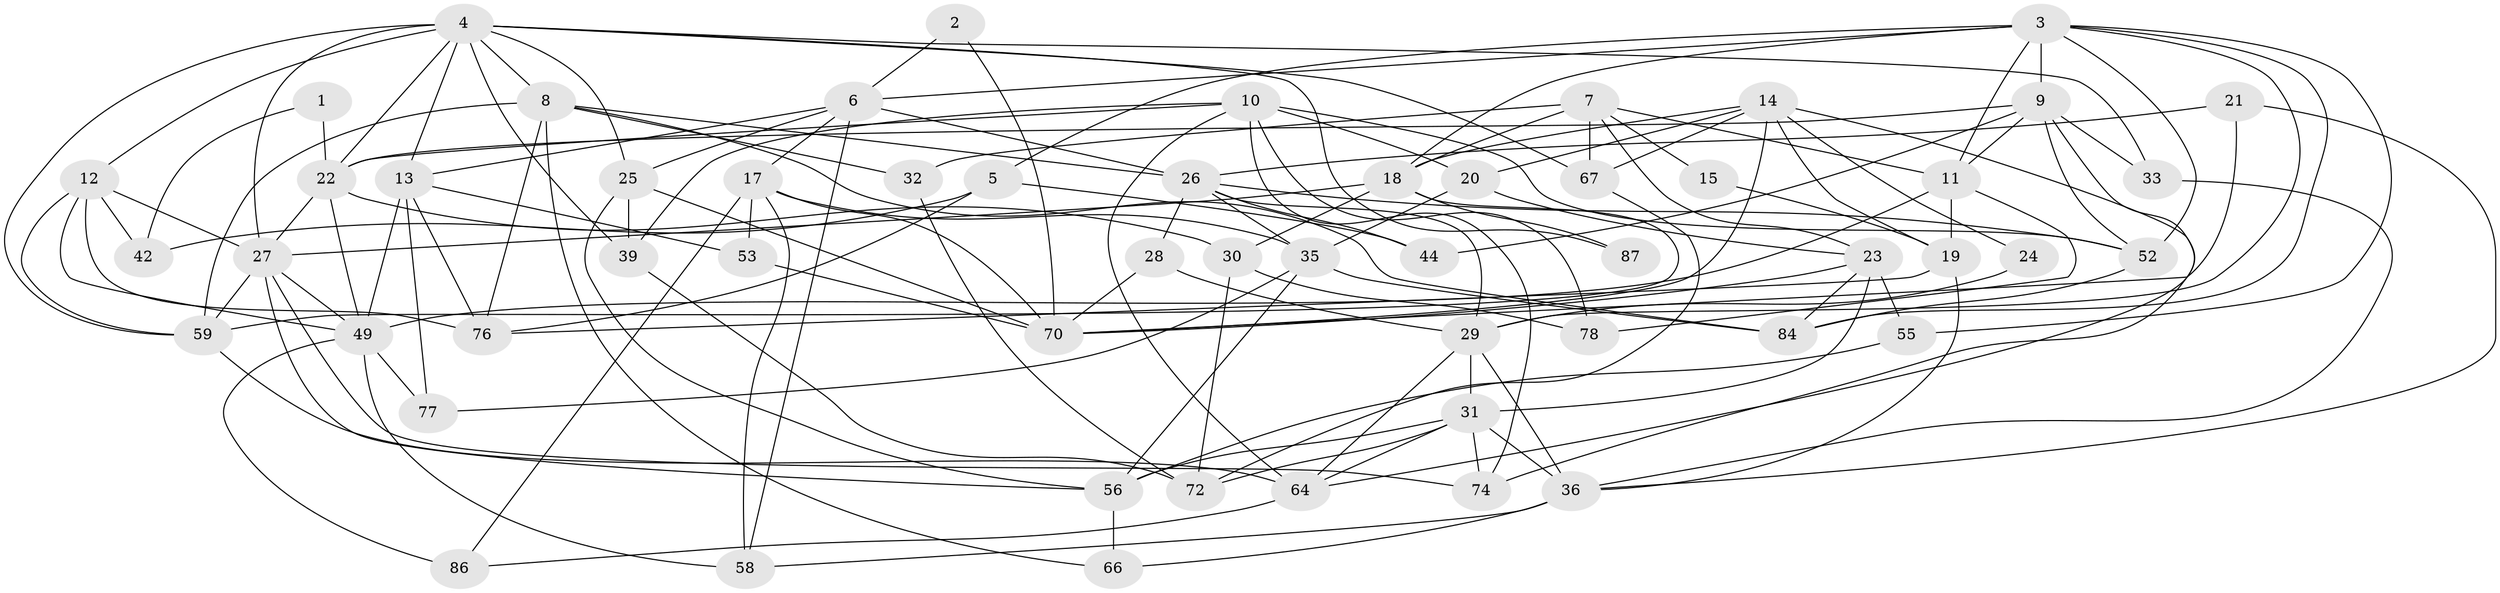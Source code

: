 // original degree distribution, {2: 0.12359550561797752, 6: 0.11235955056179775, 7: 0.02247191011235955, 3: 0.2808988764044944, 5: 0.23595505617977527, 4: 0.2247191011235955}
// Generated by graph-tools (version 1.1) at 2025/41/03/06/25 10:41:59]
// undirected, 56 vertices, 143 edges
graph export_dot {
graph [start="1"]
  node [color=gray90,style=filled];
  1;
  2;
  3 [super="+80"];
  4 [super="+46"];
  5 [super="+41"];
  6 [super="+89"];
  7 [super="+40"];
  8 [super="+63"];
  9 [super="+16"];
  10 [super="+34"];
  11;
  12 [super="+37"];
  13 [super="+48"];
  14 [super="+38"];
  15;
  17 [super="+73"];
  18 [super="+69"];
  19 [super="+75"];
  20 [super="+88"];
  21;
  22 [super="+61"];
  23 [super="+45"];
  24;
  25;
  26 [super="+54"];
  27 [super="+47"];
  28;
  29 [super="+50"];
  30 [super="+82"];
  31 [super="+60"];
  32;
  33;
  35 [super="+43"];
  36 [super="+65"];
  39 [super="+51"];
  42;
  44;
  49 [super="+81"];
  52;
  53;
  55 [super="+71"];
  56 [super="+57"];
  58;
  59 [super="+62"];
  64 [super="+68"];
  66;
  67 [super="+79"];
  70 [super="+85"];
  72;
  74 [super="+83"];
  76;
  77;
  78;
  84;
  86;
  87;
  1 -- 42;
  1 -- 22;
  2 -- 70;
  2 -- 6;
  3 -- 52;
  3 -- 84;
  3 -- 5;
  3 -- 11;
  3 -- 55;
  3 -- 18;
  3 -- 6;
  3 -- 29;
  3 -- 9;
  4 -- 12;
  4 -- 25;
  4 -- 33;
  4 -- 39;
  4 -- 59;
  4 -- 67;
  4 -- 22;
  4 -- 87;
  4 -- 27;
  4 -- 13;
  4 -- 8;
  5 -- 44;
  5 -- 42;
  5 -- 76;
  6 -- 25;
  6 -- 58;
  6 -- 26;
  6 -- 13;
  6 -- 17;
  7 -- 18;
  7 -- 11;
  7 -- 32;
  7 -- 67 [weight=2];
  7 -- 15;
  7 -- 23;
  8 -- 84;
  8 -- 32;
  8 -- 59;
  8 -- 76;
  8 -- 26;
  8 -- 66;
  9 -- 22;
  9 -- 33;
  9 -- 64;
  9 -- 52;
  9 -- 11;
  9 -- 44;
  10 -- 22;
  10 -- 20;
  10 -- 74;
  10 -- 78;
  10 -- 64;
  10 -- 52;
  10 -- 39;
  11 -- 78;
  11 -- 19;
  11 -- 49;
  12 -- 49;
  12 -- 59;
  12 -- 42;
  12 -- 27;
  12 -- 76;
  13 -- 76;
  13 -- 49;
  13 -- 77;
  13 -- 53;
  14 -- 74;
  14 -- 18;
  14 -- 24;
  14 -- 19;
  14 -- 20;
  14 -- 70;
  14 -- 67;
  15 -- 19;
  17 -- 35;
  17 -- 86;
  17 -- 70;
  17 -- 58;
  17 -- 53;
  18 -- 27;
  18 -- 87;
  18 -- 59;
  18 -- 30;
  19 -- 76;
  19 -- 36;
  20 -- 35;
  20 -- 23;
  21 -- 70;
  21 -- 36;
  21 -- 26;
  22 -- 49;
  22 -- 27;
  22 -- 30;
  23 -- 84;
  23 -- 55;
  23 -- 31;
  23 -- 70;
  24 -- 29;
  25 -- 56;
  25 -- 39;
  25 -- 70;
  26 -- 28;
  26 -- 29;
  26 -- 52;
  26 -- 35;
  26 -- 44;
  27 -- 49;
  27 -- 56;
  27 -- 74;
  27 -- 59;
  28 -- 70;
  28 -- 29;
  29 -- 36;
  29 -- 64;
  29 -- 31;
  30 -- 72;
  30 -- 78;
  31 -- 72;
  31 -- 64;
  31 -- 36;
  31 -- 56;
  31 -- 74;
  32 -- 72;
  33 -- 36;
  35 -- 77;
  35 -- 56;
  35 -- 84;
  36 -- 66;
  36 -- 58;
  39 -- 72;
  49 -- 86;
  49 -- 58;
  49 -- 77;
  52 -- 84;
  53 -- 70;
  55 -- 56;
  56 -- 66;
  59 -- 64;
  64 -- 86;
  67 -- 72;
}
